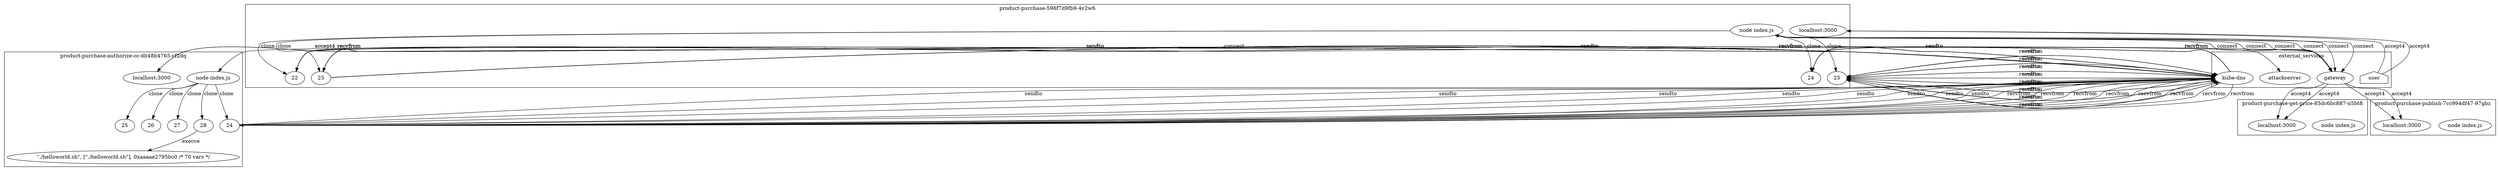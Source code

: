 digraph G {
	subgraph "cluster_ product-purchase-authorize-cc-db48b4765-cf2dq " {
		label=" product-purchase-authorize-cc-db48b4765-cf2dq "
		29018 [label="node index.js"]
		"product-purchase-authorize-cc_localhost_3000" [label="localhost:3000"]
		"product-purchase-authorize-cc_localhost_3000" [label="localhost:3000"]
		29018 -> 34031 [label=clone]
		29018 -> 34040 [label=clone]
		29018 -> 34033 [label=clone]
		29018 -> 34047 [label=clone]
		29018 -> 34348 [label=clone]
		34031 [label=24]
		34040 [label=25]
		34033 [label=26]
		34047 [label=27]
		34348 [label=28]
		" product-purchase-authorize-cc-db48b4765-cf2dq _./helloworld.sh" [label="\"./helloworld.sh\", [\"./helloworld.sh\"], 0xaaaae2795bc0 /* 70 vars */"]
		34348 -> " product-purchase-authorize-cc-db48b4765-cf2dq _./helloworld.sh" [label=execve]
	}
	subgraph "cluster_ product-purchase-596f7d9fb9-4v2w6 " {
		label=" product-purchase-596f7d9fb9-4v2w6 "
		29968 [label="node index.js"]
		"product-purchase_localhost_3000" [label="localhost:3000"]
		"product-purchase_localhost_3000" [label="localhost:3000"]
		29968 -> 33977 [label=clone]
		29968 -> 33974 [label=clone]
		29968 -> 33989 [label=clone]
		29968 -> 33981 [label=clone]
		33977 [label=22]
		33974 [label=23]
		33989 [label=24]
		33981 [label=25]
	}
	subgraph "cluster_ product-purchase-get-price-85dc6bc887-n5bt8 " {
		label=" product-purchase-get-price-85dc6bc887-n5bt8 "
		31218 [label="node index.js"]
		"product-purchase-get-price_localhost_3000" [label="localhost:3000"]
		"product-purchase-get-price_localhost_3000" [label="localhost:3000"]
	}
	subgraph "cluster_ product-purchase-publish-7cc994df47-97gbz " {
		label=" product-purchase-publish-7cc994df47-97gbz "
		32662 [label="node index.js"]
		"product-purchase-publish_localhost_3000" [label="localhost:3000"]
		"product-purchase-publish_localhost_3000" [label="localhost:3000"]
	}
	subgraph cluster_services {
		label=external_services
		user [shape=house]
		"10.107.89.58_8080" -> "product-purchase-authorize-cc_localhost_3000" [label=accept4]
		"10.107.89.58_8080" -> "product-purchase-authorize-cc_localhost_3000" [label=accept4]
		"10.110.222.74_8889" [label=attackserver]
		29018 -> "10.110.222.74_8889" [label=connect dir=both]
		"10.96.0.10_53" [label="kube-dns"]
		34031 -> "10.96.0.10_53" [label=sendto]
		"10.96.0.10_53" [label="kube-dns"]
		34031 -> "10.96.0.10_53" [label=sendto]
		"10.96.0.10_53" [label="kube-dns"]
		"10.96.0.10_53" -> 34031 [label=recvfrom]
		"10.96.0.10_53" [label="kube-dns"]
		"10.96.0.10_53" -> 34031 [label=recvfrom]
		"10.96.0.10_53" [label="kube-dns"]
		34031 -> "10.96.0.10_53" [label=sendto]
		"10.96.0.10_53" [label="kube-dns"]
		34031 -> "10.96.0.10_53" [label=sendto]
		"10.96.0.10_53" [label="kube-dns"]
		"10.96.0.10_53" -> 34031 [label=recvfrom]
		"10.96.0.10_53" [label="kube-dns"]
		"10.96.0.10_53" -> 34031 [label=recvfrom]
		"10.96.0.10_53" [label="kube-dns"]
		34031 -> "10.96.0.10_53" [label=sendto]
		"10.96.0.10_53" [label="kube-dns"]
		34031 -> "10.96.0.10_53" [label=sendto]
		"10.96.0.10_53" [label="kube-dns"]
		"10.96.0.10_53" -> 34031 [label=recvfrom]
		"10.96.0.10_53" [label="kube-dns"]
		"10.96.0.10_53" -> 34031 [label=recvfrom]
		"10.96.0.10_53" [label="kube-dns"]
		34031 -> "10.96.0.10_53" [label=sendto]
		"10.96.0.10_53" [label="kube-dns"]
		34031 -> "10.96.0.10_53" [label=sendto]
		"10.96.0.10_53" [label="kube-dns"]
		"10.96.0.10_53" -> 34031 [label=recvfrom]
		"10.96.0.10_53" [label="kube-dns"]
		"10.96.0.10_53" -> 34031 [label=recvfrom]
		user -> "product-purchase_localhost_3000" [label=accept4]
		user -> "product-purchase_localhost_3000" [label=accept4]
		"10.107.89.58_8080" [label=gateway]
		29968 -> "10.107.89.58_8080" [label=connect dir=both]
		"10.107.89.58_8080" [label=gateway]
		29968 -> "10.107.89.58_8080" [label=connect dir=both]
		"10.107.89.58_8080" [label=gateway]
		29968 -> "10.107.89.58_8080" [label=connect dir=both]
		"10.107.89.58_8080" [label=gateway]
		29968 -> "10.107.89.58_8080" [label=connect dir=both]
		"10.107.89.58_8080" [label=gateway]
		29968 -> "10.107.89.58_8080" [label=connect dir=both]
		"10.107.89.58_8080" [label=gateway]
		29968 -> "10.107.89.58_8080" [label=connect dir=both]
		"10.96.0.10_53" [label="kube-dns"]
		33977 -> "10.96.0.10_53" [label=sendto]
		"10.96.0.10_53" [label="kube-dns"]
		33977 -> "10.96.0.10_53" [label=sendto]
		"10.96.0.10_53" [label="kube-dns"]
		"10.96.0.10_53" -> 33977 [label=recvfrom]
		"10.96.0.10_53" [label="kube-dns"]
		"10.96.0.10_53" -> 33977 [label=recvfrom]
		"10.96.0.10_53" [label="kube-dns"]
		33977 -> "10.96.0.10_53" [label=sendto]
		"10.96.0.10_53" [label="kube-dns"]
		33977 -> "10.96.0.10_53" [label=sendto]
		"10.96.0.10_53" [label="kube-dns"]
		"10.96.0.10_53" -> 33977 [label=recvfrom]
		"10.96.0.10_53" [label="kube-dns"]
		"10.96.0.10_53" -> 33977 [label=recvfrom]
		"10.96.0.10_53" [label="kube-dns"]
		33977 -> "10.96.0.10_53" [label=sendto]
		"10.96.0.10_53" [label="kube-dns"]
		33977 -> "10.96.0.10_53" [label=sendto]
		"10.96.0.10_53" [label="kube-dns"]
		"10.96.0.10_53" -> 33977 [label=recvfrom]
		"10.96.0.10_53" [label="kube-dns"]
		"10.96.0.10_53" -> 33977 [label=recvfrom]
		"10.96.0.10_53" [label="kube-dns"]
		33977 -> "10.96.0.10_53" [label=sendto]
		"10.96.0.10_53" [label="kube-dns"]
		33977 -> "10.96.0.10_53" [label=sendto]
		"10.96.0.10_53" [label="kube-dns"]
		"10.96.0.10_53" -> 33977 [label=recvfrom]
		"10.96.0.10_53" [label="kube-dns"]
		"10.96.0.10_53" -> 33977 [label=recvfrom]
		"10.96.0.10_53" [label="kube-dns"]
		33977 -> "10.96.0.10_53" [label=sendto]
		"10.96.0.10_53" [label="kube-dns"]
		33977 -> "10.96.0.10_53" [label=sendto]
		"10.96.0.10_53" [label="kube-dns"]
		"10.96.0.10_53" -> 33977 [label=recvfrom]
		"10.96.0.10_53" [label="kube-dns"]
		"10.96.0.10_53" -> 33977 [label=recvfrom]
		"10.96.0.10_53" [label="kube-dns"]
		33977 -> "10.96.0.10_53" [label=sendto]
		"10.96.0.10_53" [label="kube-dns"]
		33977 -> "10.96.0.10_53" [label=sendto]
		"10.96.0.10_53" [label="kube-dns"]
		"10.96.0.10_53" -> 33977 [label=recvfrom]
		"10.96.0.10_53" [label="kube-dns"]
		"10.96.0.10_53" -> 33977 [label=recvfrom]
		"10.96.0.10_53" [label="kube-dns"]
		33977 -> "10.96.0.10_53" [label=sendto]
		"10.96.0.10_53" [label="kube-dns"]
		33977 -> "10.96.0.10_53" [label=sendto]
		"10.96.0.10_53" [label="kube-dns"]
		"10.96.0.10_53" -> 33977 [label=recvfrom]
		"10.96.0.10_53" [label="kube-dns"]
		"10.96.0.10_53" -> 33977 [label=recvfrom]
		"10.96.0.10_53" [label="kube-dns"]
		33977 -> "10.96.0.10_53" [label=sendto]
		"10.96.0.10_53" [label="kube-dns"]
		33977 -> "10.96.0.10_53" [label=sendto]
		"10.96.0.10_53" [label="kube-dns"]
		"10.96.0.10_53" -> 33977 [label=recvfrom]
		"10.96.0.10_53" [label="kube-dns"]
		"10.96.0.10_53" -> 33977 [label=recvfrom]
		"10.96.0.10_53" [label="kube-dns"]
		33974 -> "10.96.0.10_53" [label=sendto]
		"10.96.0.10_53" [label="kube-dns"]
		33974 -> "10.96.0.10_53" [label=sendto]
		"10.96.0.10_53" [label="kube-dns"]
		"10.96.0.10_53" -> 33974 [label=recvfrom]
		"10.96.0.10_53" [label="kube-dns"]
		"10.96.0.10_53" -> 33974 [label=recvfrom]
		"10.96.0.10_53" [label="kube-dns"]
		33974 -> "10.96.0.10_53" [label=sendto]
		"10.96.0.10_53" [label="kube-dns"]
		33974 -> "10.96.0.10_53" [label=sendto]
		"10.96.0.10_53" [label="kube-dns"]
		"10.96.0.10_53" -> 33974 [label=recvfrom]
		"10.96.0.10_53" [label="kube-dns"]
		"10.96.0.10_53" -> 33974 [label=recvfrom]
		"10.96.0.10_53" [label="kube-dns"]
		33974 -> "10.96.0.10_53" [label=sendto]
		"10.96.0.10_53" [label="kube-dns"]
		33974 -> "10.96.0.10_53" [label=sendto]
		"10.96.0.10_53" [label="kube-dns"]
		"10.96.0.10_53" -> 33974 [label=recvfrom]
		"10.96.0.10_53" [label="kube-dns"]
		"10.96.0.10_53" -> 33974 [label=recvfrom]
		"10.96.0.10_53" [label="kube-dns"]
		33974 -> "10.96.0.10_53" [label=sendto]
		"10.96.0.10_53" [label="kube-dns"]
		33974 -> "10.96.0.10_53" [label=sendto]
		"10.96.0.10_53" [label="kube-dns"]
		"10.96.0.10_53" -> 33974 [label=recvfrom]
		"10.96.0.10_53" [label="kube-dns"]
		"10.96.0.10_53" -> 33974 [label=recvfrom]
		"10.96.0.10_53" [label="kube-dns"]
		33974 -> "10.96.0.10_53" [label=sendto]
		"10.96.0.10_53" [label="kube-dns"]
		33974 -> "10.96.0.10_53" [label=sendto]
		"10.96.0.10_53" [label="kube-dns"]
		"10.96.0.10_53" -> 33974 [label=recvfrom]
		"10.96.0.10_53" [label="kube-dns"]
		"10.96.0.10_53" -> 33974 [label=recvfrom]
		"10.96.0.10_53" [label="kube-dns"]
		33974 -> "10.96.0.10_53" [label=sendto]
		"10.96.0.10_53" [label="kube-dns"]
		33974 -> "10.96.0.10_53" [label=sendto]
		"10.96.0.10_53" [label="kube-dns"]
		"10.96.0.10_53" -> 33974 [label=recvfrom]
		"10.96.0.10_53" [label="kube-dns"]
		"10.96.0.10_53" -> 33974 [label=recvfrom]
		"10.96.0.10_53" [label="kube-dns"]
		33974 -> "10.96.0.10_53" [label=sendto]
		"10.96.0.10_53" [label="kube-dns"]
		33974 -> "10.96.0.10_53" [label=sendto]
		"10.96.0.10_53" [label="kube-dns"]
		"10.96.0.10_53" -> 33974 [label=recvfrom]
		"10.96.0.10_53" [label="kube-dns"]
		"10.96.0.10_53" -> 33974 [label=recvfrom]
		"10.96.0.10_53" [label="kube-dns"]
		33974 -> "10.96.0.10_53" [label=sendto]
		"10.96.0.10_53" [label="kube-dns"]
		33974 -> "10.96.0.10_53" [label=sendto]
		"10.96.0.10_53" [label="kube-dns"]
		"10.96.0.10_53" -> 33974 [label=recvfrom]
		"10.96.0.10_53" [label="kube-dns"]
		"10.96.0.10_53" -> 33974 [label=recvfrom]
		"10.96.0.10_53" [label="kube-dns"]
		33989 -> "10.96.0.10_53" [label=sendto]
		"10.96.0.10_53" [label="kube-dns"]
		33989 -> "10.96.0.10_53" [label=sendto]
		"10.96.0.10_53" [label="kube-dns"]
		"10.96.0.10_53" -> 33989 [label=recvfrom]
		"10.96.0.10_53" [label="kube-dns"]
		"10.96.0.10_53" -> 33989 [label=recvfrom]
		"10.96.0.10_53" [label="kube-dns"]
		33989 -> "10.96.0.10_53" [label=sendto]
		"10.96.0.10_53" [label="kube-dns"]
		33989 -> "10.96.0.10_53" [label=sendto]
		"10.96.0.10_53" [label="kube-dns"]
		"10.96.0.10_53" -> 33989 [label=recvfrom]
		"10.96.0.10_53" [label="kube-dns"]
		"10.96.0.10_53" -> 33989 [label=recvfrom]
		"10.96.0.10_53" [label="kube-dns"]
		33989 -> "10.96.0.10_53" [label=sendto]
		"10.96.0.10_53" [label="kube-dns"]
		33989 -> "10.96.0.10_53" [label=sendto]
		"10.96.0.10_53" [label="kube-dns"]
		"10.96.0.10_53" -> 33989 [label=recvfrom]
		"10.96.0.10_53" [label="kube-dns"]
		"10.96.0.10_53" -> 33989 [label=recvfrom]
		"10.96.0.10_53" [label="kube-dns"]
		33989 -> "10.96.0.10_53" [label=sendto]
		"10.96.0.10_53" [label="kube-dns"]
		33989 -> "10.96.0.10_53" [label=sendto]
		"10.96.0.10_53" [label="kube-dns"]
		"10.96.0.10_53" -> 33989 [label=recvfrom]
		"10.96.0.10_53" [label="kube-dns"]
		"10.96.0.10_53" -> 33989 [label=recvfrom]
		"10.96.0.10_53" [label="kube-dns"]
		33981 -> "10.96.0.10_53" [label=sendto]
		"10.96.0.10_53" [label="kube-dns"]
		33981 -> "10.96.0.10_53" [label=sendto]
		"10.96.0.10_53" [label="kube-dns"]
		"10.96.0.10_53" -> 33981 [label=recvfrom]
		"10.96.0.10_53" [label="kube-dns"]
		"10.96.0.10_53" -> 33981 [label=recvfrom]
		"10.96.0.10_53" [label="kube-dns"]
		33981 -> "10.96.0.10_53" [label=sendto]
		"10.96.0.10_53" [label="kube-dns"]
		33981 -> "10.96.0.10_53" [label=sendto]
		"10.96.0.10_53" [label="kube-dns"]
		"10.96.0.10_53" -> 33981 [label=recvfrom]
		"10.96.0.10_53" [label="kube-dns"]
		"10.96.0.10_53" -> 33981 [label=recvfrom]
		"10.96.0.10_53" [label="kube-dns"]
		33981 -> "10.96.0.10_53" [label=sendto]
		"10.96.0.10_53" [label="kube-dns"]
		33981 -> "10.96.0.10_53" [label=sendto]
		"10.96.0.10_53" [label="kube-dns"]
		"10.96.0.10_53" -> 33981 [label=recvfrom]
		"10.96.0.10_53" [label="kube-dns"]
		"10.96.0.10_53" -> 33981 [label=recvfrom]
		"10.96.0.10_53" [label="kube-dns"]
		33981 -> "10.96.0.10_53" [label=sendto]
		"10.96.0.10_53" [label="kube-dns"]
		33981 -> "10.96.0.10_53" [label=sendto]
		"10.96.0.10_53" [label="kube-dns"]
		"10.96.0.10_53" -> 33981 [label=recvfrom]
		"10.96.0.10_53" [label="kube-dns"]
		"10.96.0.10_53" -> 33981 [label=recvfrom]
		"10.107.89.58_8080" -> "product-purchase-get-price_localhost_3000" [label=accept4]
		"10.107.89.58_8080" -> "product-purchase-get-price_localhost_3000" [label=accept4]
		"10.107.89.58_8080" -> "product-purchase-publish_localhost_3000" [label=accept4]
		"10.107.89.58_8080" -> "product-purchase-publish_localhost_3000" [label=accept4]
	}
}
